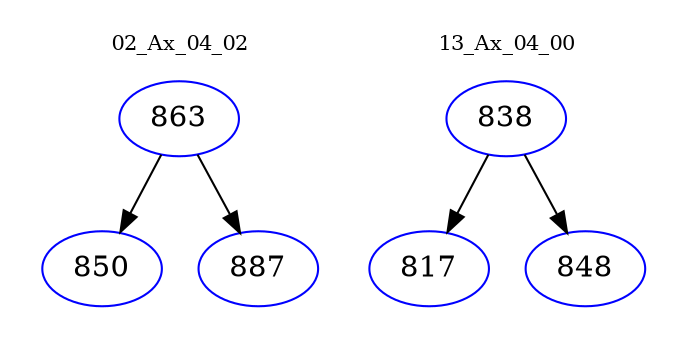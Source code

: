 digraph{
subgraph cluster_0 {
color = white
label = "02_Ax_04_02";
fontsize=10;
T0_863 [label="863", color="blue"]
T0_863 -> T0_850 [color="black"]
T0_850 [label="850", color="blue"]
T0_863 -> T0_887 [color="black"]
T0_887 [label="887", color="blue"]
}
subgraph cluster_1 {
color = white
label = "13_Ax_04_00";
fontsize=10;
T1_838 [label="838", color="blue"]
T1_838 -> T1_817 [color="black"]
T1_817 [label="817", color="blue"]
T1_838 -> T1_848 [color="black"]
T1_848 [label="848", color="blue"]
}
}
